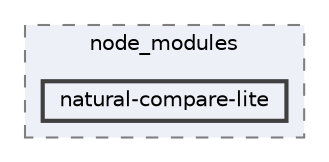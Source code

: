 digraph "pkiclassroomrescheduler/src/main/frontend/node_modules/natural-compare-lite"
{
 // LATEX_PDF_SIZE
  bgcolor="transparent";
  edge [fontname=Helvetica,fontsize=10,labelfontname=Helvetica,labelfontsize=10];
  node [fontname=Helvetica,fontsize=10,shape=box,height=0.2,width=0.4];
  compound=true
  subgraph clusterdir_72953eda66ccb3a2722c28e1c3e6c23b {
    graph [ bgcolor="#edf0f7", pencolor="grey50", label="node_modules", fontname=Helvetica,fontsize=10 style="filled,dashed", URL="dir_72953eda66ccb3a2722c28e1c3e6c23b.html",tooltip=""]
  dir_df641c8152e56c57e66fa5734191bab0 [label="natural-compare-lite", fillcolor="#edf0f7", color="grey25", style="filled,bold", URL="dir_df641c8152e56c57e66fa5734191bab0.html",tooltip=""];
  }
}
